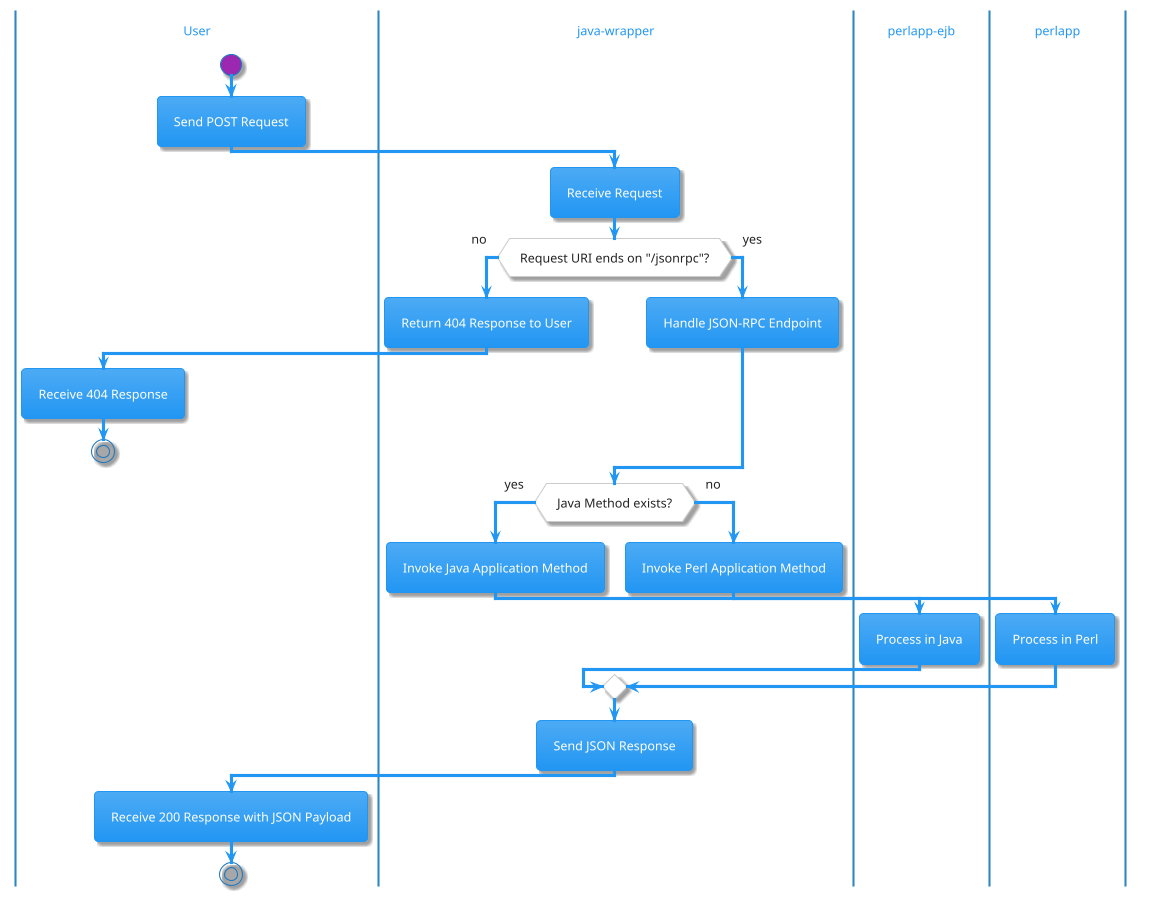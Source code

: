 @startuml
!theme materia

skinparam SwimlaneBorderColor #2E86C1

|User|
start
  :Send POST Request;

|java-wrapper|
  :Receive Request;
if (Request URI ends on "/jsonrpc"?) then (no)
  :Return 404 Response to User;
  |User|
  :Receive 404 Response;
  stop
else (yes)
  |java-wrapper|
  :Handle JSON-RPC Endpoint;
endif

if (Java Method exists?) then (yes)
  :Invoke Java Application Method;
  |perlapp-ejb|
  :Process in Java;

else (no)
  |java-wrapper|
  :Invoke Perl Application Method;
  |perlapp|
  :Process in Perl;
endif

|java-wrapper|
  :Send JSON Response;

|User|
  :Receive 200 Response with JSON Payload;

stop
@enduml
